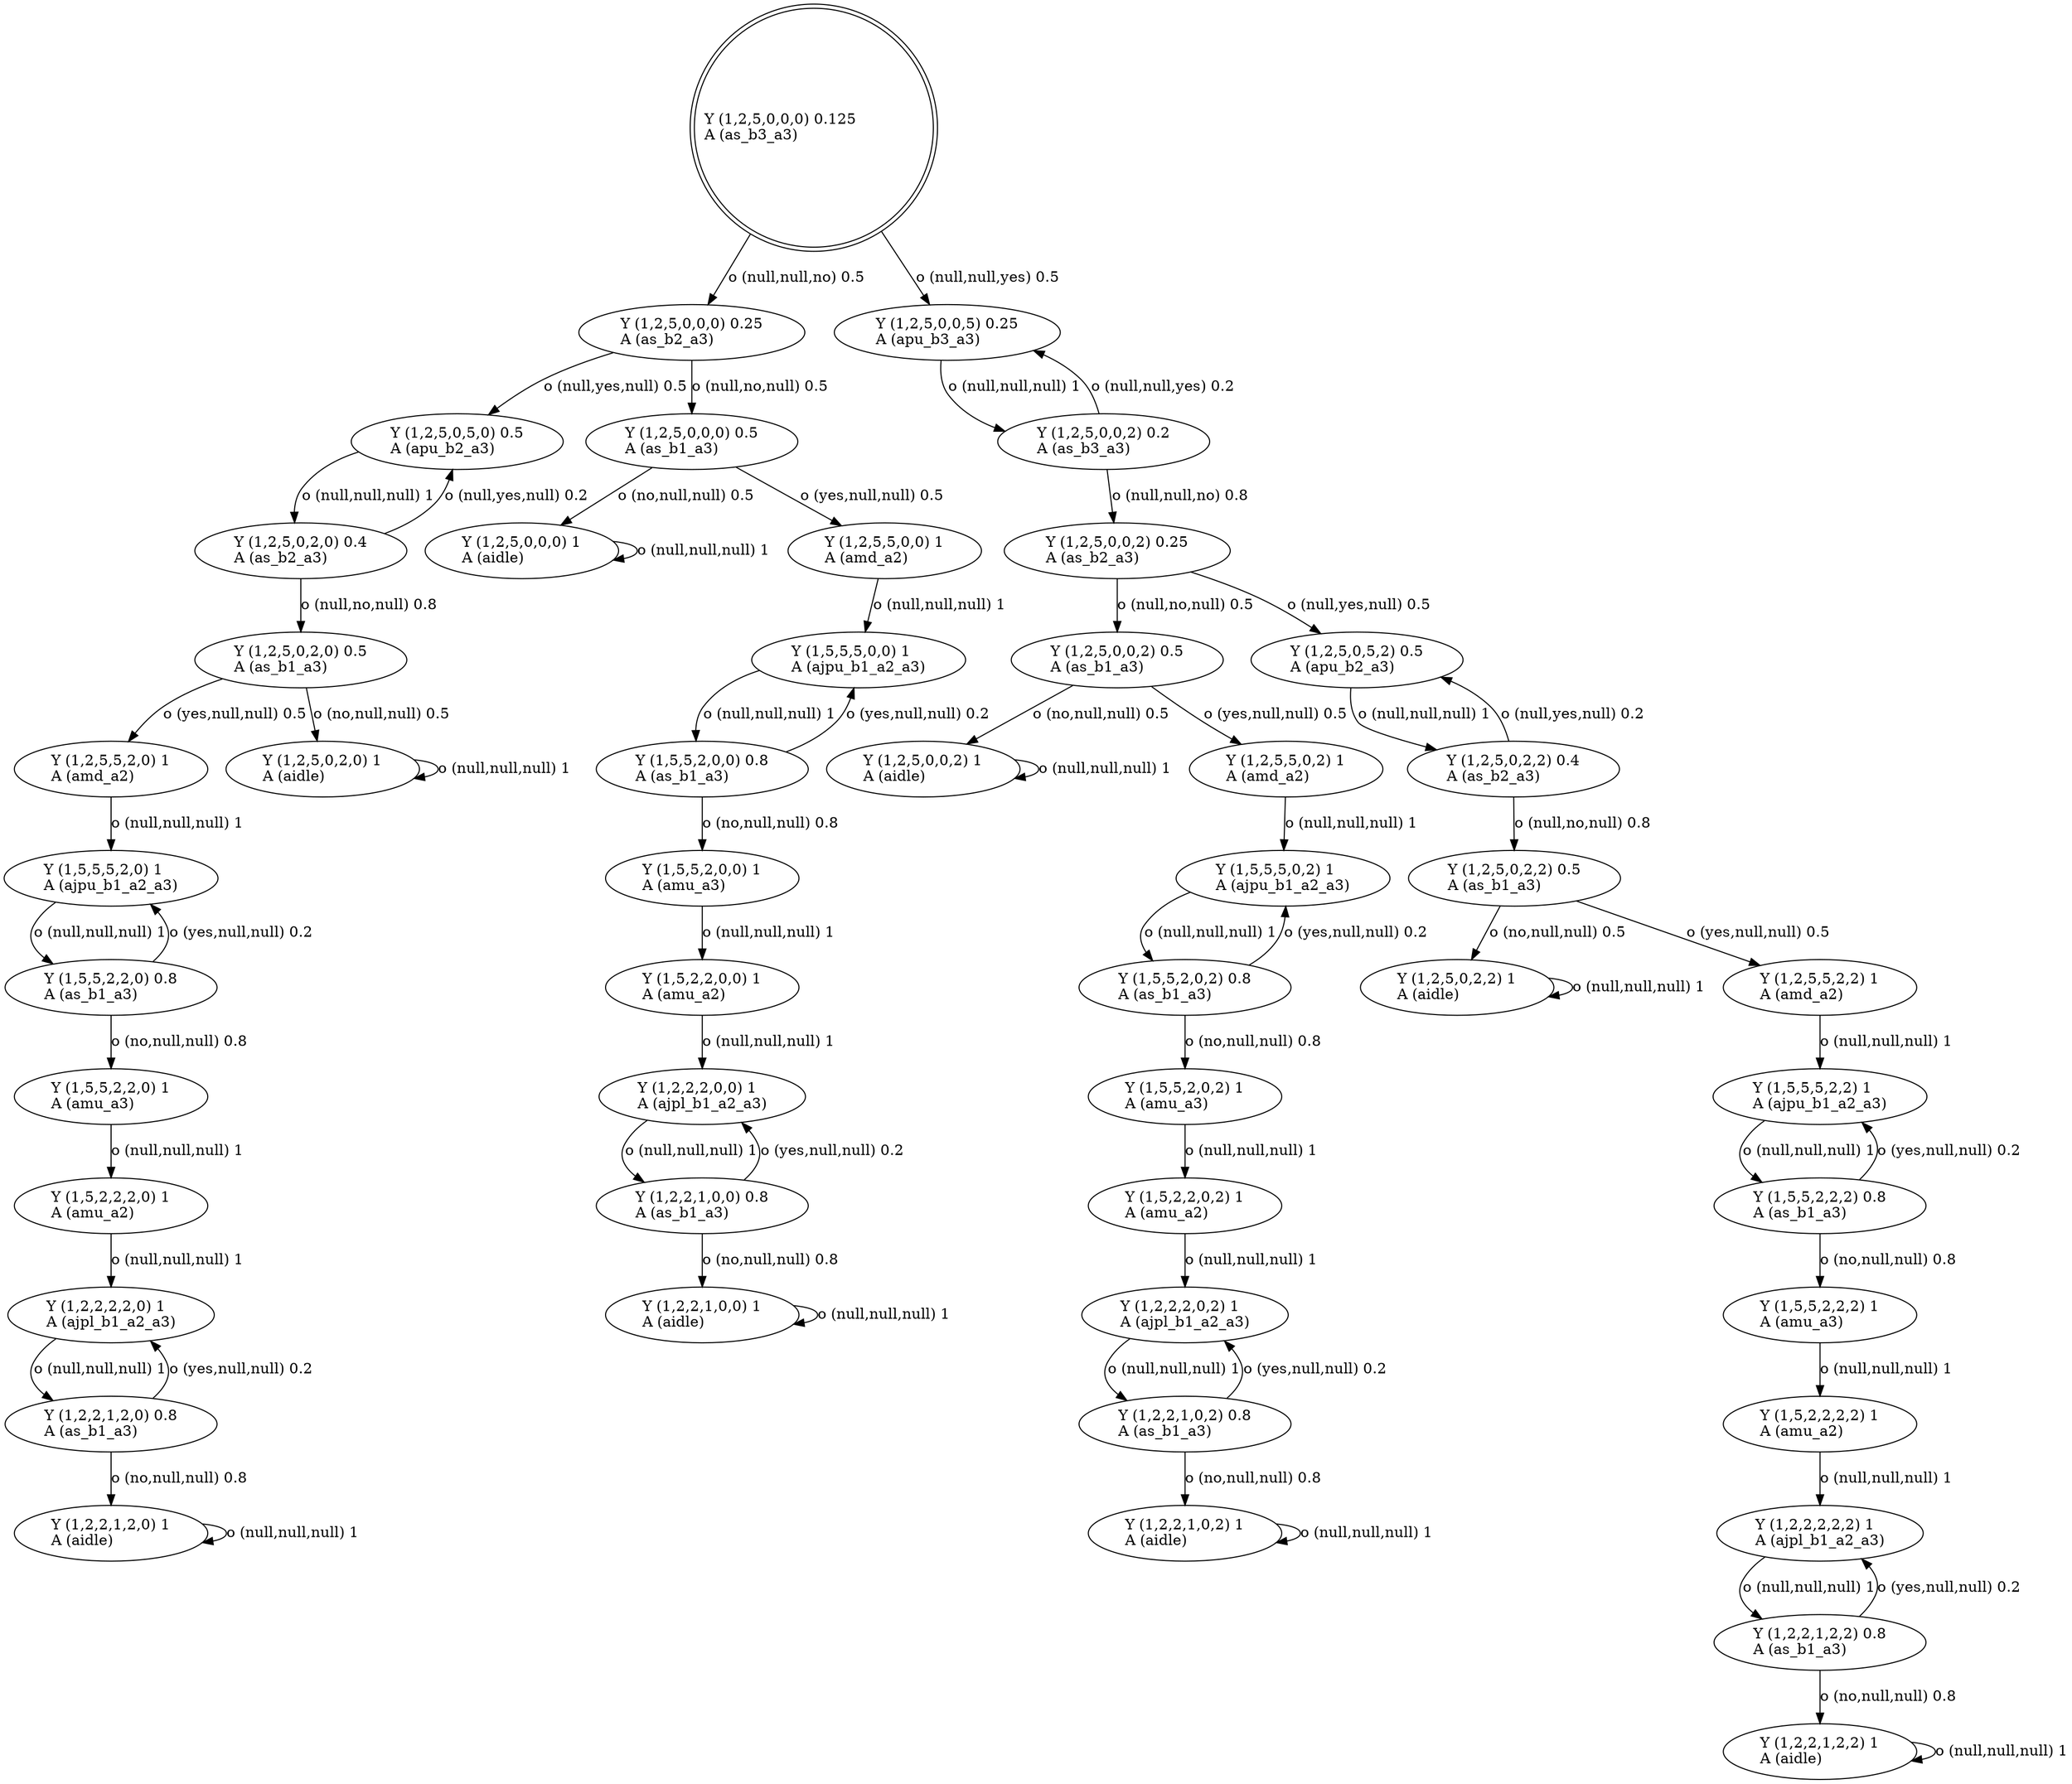 digraph G
{
root [label="Y (1,2,5,0,0,0) 0.125\lA (as_b3_a3)\l" shape=doublecircle labeljust="l"];
x0row215 [label="Y (1,2,2,2,0,2) 1\lA (ajpl_b1_a2_a3)\l"];
x0row379 [label="Y (1,5,5,5,0,0) 1\lA (ajpu_b1_a2_a3)\l"];
x0row375 [label="Y (1,2,5,0,0,0) 1\lA (aidle)\l"];
x0row374 [label="Y (1,2,5,5,0,0) 1\lA (amd_a2)\l"];
x0row427 [label="Y (1,2,2,1,0,0) 1\lA (aidle)\l"];
x0row349 [label="Y (1,2,2,1,2,0) 1\lA (aidle)\l"];
x0row340 [label="Y (1,2,2,1,2,0) 0.8\lA (as_b1_a3)\l"];
x0row419 [label="Y (1,2,2,1,0,0) 0.8\lA (as_b1_a3)\l"];
x0row331 [label="Y (1,2,2,2,2,0) 1\lA (ajpl_b1_a2_a3)\l"];
x0row326 [label="Y (1,5,2,2,2,0) 1\lA (amu_a2)\l"];
x0row318 [label="Y (1,5,5,2,2,0) 1\lA (amu_a3)\l"];
x0row310 [label="Y (1,5,5,2,2,0) 0.8\lA (as_b1_a3)\l"];
x0row411 [label="Y (1,2,2,2,0,0) 1\lA (ajpl_b1_a2_a3)\l"];
x0row298 [label="Y (1,5,5,5,2,0) 1\lA (ajpu_b1_a2_a3)\l"];
x0row149 [label="Y (1,2,2,1,2,2) 1\lA (aidle)\l"];
x0row182 [label="Y (1,5,5,5,0,2) 1\lA (ajpu_b1_a2_a3)\l"];
x0row139 [label="Y (1,2,2,1,2,2) 0.8\lA (as_b1_a3)\l"];
x0row129 [label="Y (1,2,2,2,2,2) 1\lA (ajpl_b1_a2_a3)\l"];
x0row124 [label="Y (1,5,2,2,2,2) 1\lA (amu_a2)\l"];
x0row178 [label="Y (1,2,5,0,0,2) 1\lA (aidle)\l"];
x0row116 [label="Y (1,5,5,2,2,2) 1\lA (amu_a3)\l"];
x0row177 [label="Y (1,2,5,5,0,2) 1\lA (amd_a2)\l"];
x0row108 [label="Y (1,5,5,2,2,2) 0.8\lA (as_b1_a3)\l"];
x0row95 [label="Y (1,5,5,5,2,2) 1\lA (ajpu_b1_a2_a3)\l"];
x0row91 [label="Y (1,2,5,0,2,2) 1\lA (aidle)\l"];
x0row90 [label="Y (1,2,5,5,2,2) 1\lA (amd_a2)\l"];
x0row80 [label="Y (1,2,5,0,2,2) 0.5\lA (as_b1_a3)\l"];
x0row67 [label="Y (1,2,5,0,2,2) 0.4\lA (as_b2_a3)\l"];
x0row56 [label="Y (1,2,5,0,0,2) 0.5\lA (as_b1_a3)\l"];
x0row55 [label="Y (1,2,5,0,5,2) 0.5\lA (apu_b2_a3)\l"];
x0row43 [label="Y (1,2,5,0,0,2) 0.25\lA (as_b2_a3)\l"];
x0row28 [label="Y (1,2,5,0,0,2) 0.2\lA (as_b3_a3)\l"];
x0row15 [label="Y (1,2,5,0,0,0) 0.25\lA (as_b2_a3)\l"];
x0row14 [label="Y (1,2,5,0,0,5) 0.25\lA (apu_b3_a3)\l"];
x0row293 [label="Y (1,2,5,5,2,0) 1\lA (amd_a2)\l"];
x0row294 [label="Y (1,2,5,0,2,0) 1\lA (aidle)\l"];
x0row284 [label="Y (1,2,5,0,2,0) 0.5\lA (as_b1_a3)\l"];
x0row406 [label="Y (1,5,2,2,0,0) 1\lA (amu_a2)\l"];
x0row272 [label="Y (1,2,5,0,2,0) 0.4\lA (as_b2_a3)\l"];
x0row261 [label="Y (1,2,5,0,5,0) 0.5\lA (apu_b2_a3)\l"];
x0row262 [label="Y (1,2,5,0,0,0) 0.5\lA (as_b1_a3)\l"];
x0row398 [label="Y (1,5,5,2,0,0) 1\lA (amu_a3)\l"];
x0row390 [label="Y (1,5,5,2,0,0) 0.8\lA (as_b1_a3)\l"];
x0row233 [label="Y (1,2,2,1,0,2) 1\lA (aidle)\l"];
x0row224 [label="Y (1,2,2,1,0,2) 0.8\lA (as_b1_a3)\l"];
x0row210 [label="Y (1,5,2,2,0,2) 1\lA (amu_a2)\l"];
x0row202 [label="Y (1,5,5,2,0,2) 1\lA (amu_a3)\l"];
x0row194 [label="Y (1,5,5,2,0,2) 0.8\lA (as_b1_a3)\l"];
root -> x0row14 [label="o (null,null,yes) 0.5\l"];
root -> x0row15 [label="o (null,null,no) 0.5\l"];
x0row14 -> x0row28 [label="o (null,null,null) 1\l"];
x0row28 -> x0row14 [label="o (null,null,yes) 0.2\l"];
x0row28 -> x0row43 [label="o (null,null,no) 0.8\l"];
x0row43 -> x0row55 [label="o (null,yes,null) 0.5\l"];
x0row43 -> x0row56 [label="o (null,no,null) 0.5\l"];
x0row55 -> x0row67 [label="o (null,null,null) 1\l"];
x0row67 -> x0row55 [label="o (null,yes,null) 0.2\l"];
x0row67 -> x0row80 [label="o (null,no,null) 0.8\l"];
x0row80 -> x0row90 [label="o (yes,null,null) 0.5\l"];
x0row80 -> x0row91 [label="o (no,null,null) 0.5\l"];
x0row90 -> x0row95 [label="o (null,null,null) 1\l"];
x0row95 -> x0row108 [label="o (null,null,null) 1\l"];
x0row108 -> x0row95 [label="o (yes,null,null) 0.2\l"];
x0row108 -> x0row116 [label="o (no,null,null) 0.8\l"];
x0row116 -> x0row124 [label="o (null,null,null) 1\l"];
x0row124 -> x0row129 [label="o (null,null,null) 1\l"];
x0row129 -> x0row139 [label="o (null,null,null) 1\l"];
x0row139 -> x0row129 [label="o (yes,null,null) 0.2\l"];
x0row139 -> x0row149 [label="o (no,null,null) 0.8\l"];
x0row149 -> x0row149 [label="o (null,null,null) 1\l"];
x0row91 -> x0row91 [label="o (null,null,null) 1\l"];
x0row56 -> x0row177 [label="o (yes,null,null) 0.5\l"];
x0row56 -> x0row178 [label="o (no,null,null) 0.5\l"];
x0row177 -> x0row182 [label="o (null,null,null) 1\l"];
x0row182 -> x0row194 [label="o (null,null,null) 1\l"];
x0row194 -> x0row182 [label="o (yes,null,null) 0.2\l"];
x0row194 -> x0row202 [label="o (no,null,null) 0.8\l"];
x0row202 -> x0row210 [label="o (null,null,null) 1\l"];
x0row210 -> x0row215 [label="o (null,null,null) 1\l"];
x0row215 -> x0row224 [label="o (null,null,null) 1\l"];
x0row224 -> x0row215 [label="o (yes,null,null) 0.2\l"];
x0row224 -> x0row233 [label="o (no,null,null) 0.8\l"];
x0row233 -> x0row233 [label="o (null,null,null) 1\l"];
x0row178 -> x0row178 [label="o (null,null,null) 1\l"];
x0row15 -> x0row261 [label="o (null,yes,null) 0.5\l"];
x0row15 -> x0row262 [label="o (null,no,null) 0.5\l"];
x0row261 -> x0row272 [label="o (null,null,null) 1\l"];
x0row272 -> x0row261 [label="o (null,yes,null) 0.2\l"];
x0row272 -> x0row284 [label="o (null,no,null) 0.8\l"];
x0row284 -> x0row293 [label="o (yes,null,null) 0.5\l"];
x0row284 -> x0row294 [label="o (no,null,null) 0.5\l"];
x0row293 -> x0row298 [label="o (null,null,null) 1\l"];
x0row298 -> x0row310 [label="o (null,null,null) 1\l"];
x0row310 -> x0row298 [label="o (yes,null,null) 0.2\l"];
x0row310 -> x0row318 [label="o (no,null,null) 0.8\l"];
x0row318 -> x0row326 [label="o (null,null,null) 1\l"];
x0row326 -> x0row331 [label="o (null,null,null) 1\l"];
x0row331 -> x0row340 [label="o (null,null,null) 1\l"];
x0row340 -> x0row331 [label="o (yes,null,null) 0.2\l"];
x0row340 -> x0row349 [label="o (no,null,null) 0.8\l"];
x0row349 -> x0row349 [label="o (null,null,null) 1\l"];
x0row294 -> x0row294 [label="o (null,null,null) 1\l"];
x0row262 -> x0row374 [label="o (yes,null,null) 0.5\l"];
x0row262 -> x0row375 [label="o (no,null,null) 0.5\l"];
x0row374 -> x0row379 [label="o (null,null,null) 1\l"];
x0row379 -> x0row390 [label="o (null,null,null) 1\l"];
x0row390 -> x0row379 [label="o (yes,null,null) 0.2\l"];
x0row390 -> x0row398 [label="o (no,null,null) 0.8\l"];
x0row398 -> x0row406 [label="o (null,null,null) 1\l"];
x0row406 -> x0row411 [label="o (null,null,null) 1\l"];
x0row411 -> x0row419 [label="o (null,null,null) 1\l"];
x0row419 -> x0row411 [label="o (yes,null,null) 0.2\l"];
x0row419 -> x0row427 [label="o (no,null,null) 0.8\l"];
x0row427 -> x0row427 [label="o (null,null,null) 1\l"];
x0row375 -> x0row375 [label="o (null,null,null) 1\l"];
}
